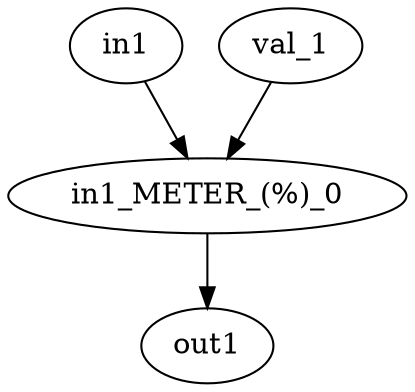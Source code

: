 strict digraph "" {
	in1 -> "in1_METER_(%)_0";
	"in1_METER_(%)_0" -> out1;
	val_1 -> "in1_METER_(%)_0";
}
